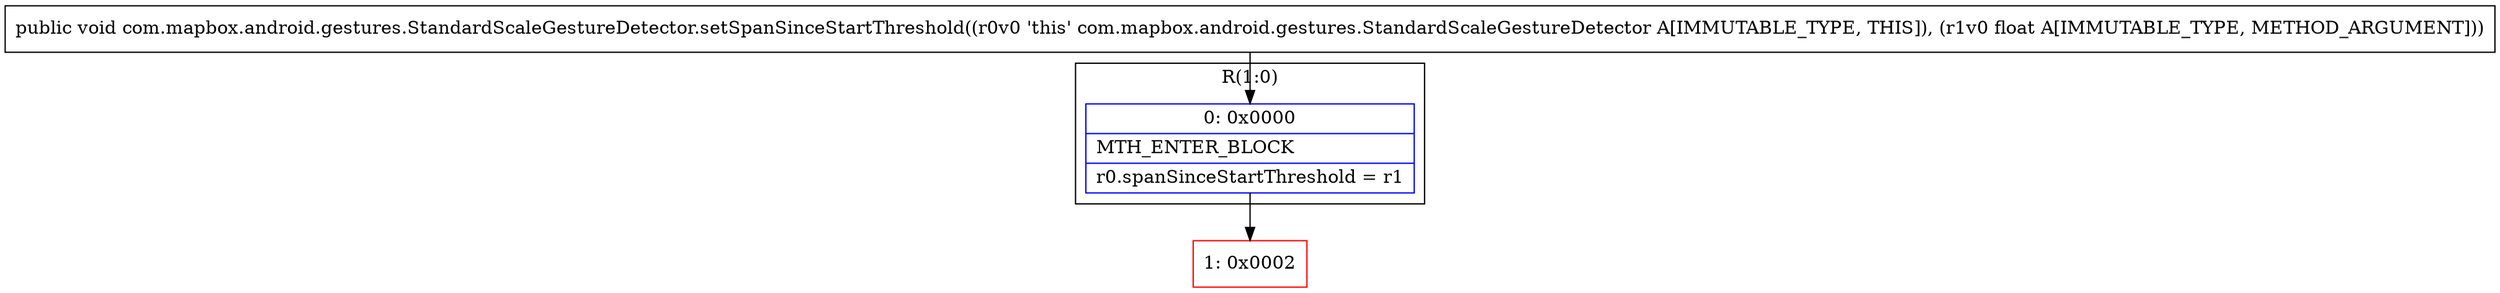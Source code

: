 digraph "CFG forcom.mapbox.android.gestures.StandardScaleGestureDetector.setSpanSinceStartThreshold(F)V" {
subgraph cluster_Region_563689040 {
label = "R(1:0)";
node [shape=record,color=blue];
Node_0 [shape=record,label="{0\:\ 0x0000|MTH_ENTER_BLOCK\l|r0.spanSinceStartThreshold = r1\l}"];
}
Node_1 [shape=record,color=red,label="{1\:\ 0x0002}"];
MethodNode[shape=record,label="{public void com.mapbox.android.gestures.StandardScaleGestureDetector.setSpanSinceStartThreshold((r0v0 'this' com.mapbox.android.gestures.StandardScaleGestureDetector A[IMMUTABLE_TYPE, THIS]), (r1v0 float A[IMMUTABLE_TYPE, METHOD_ARGUMENT])) }"];
MethodNode -> Node_0;
Node_0 -> Node_1;
}

